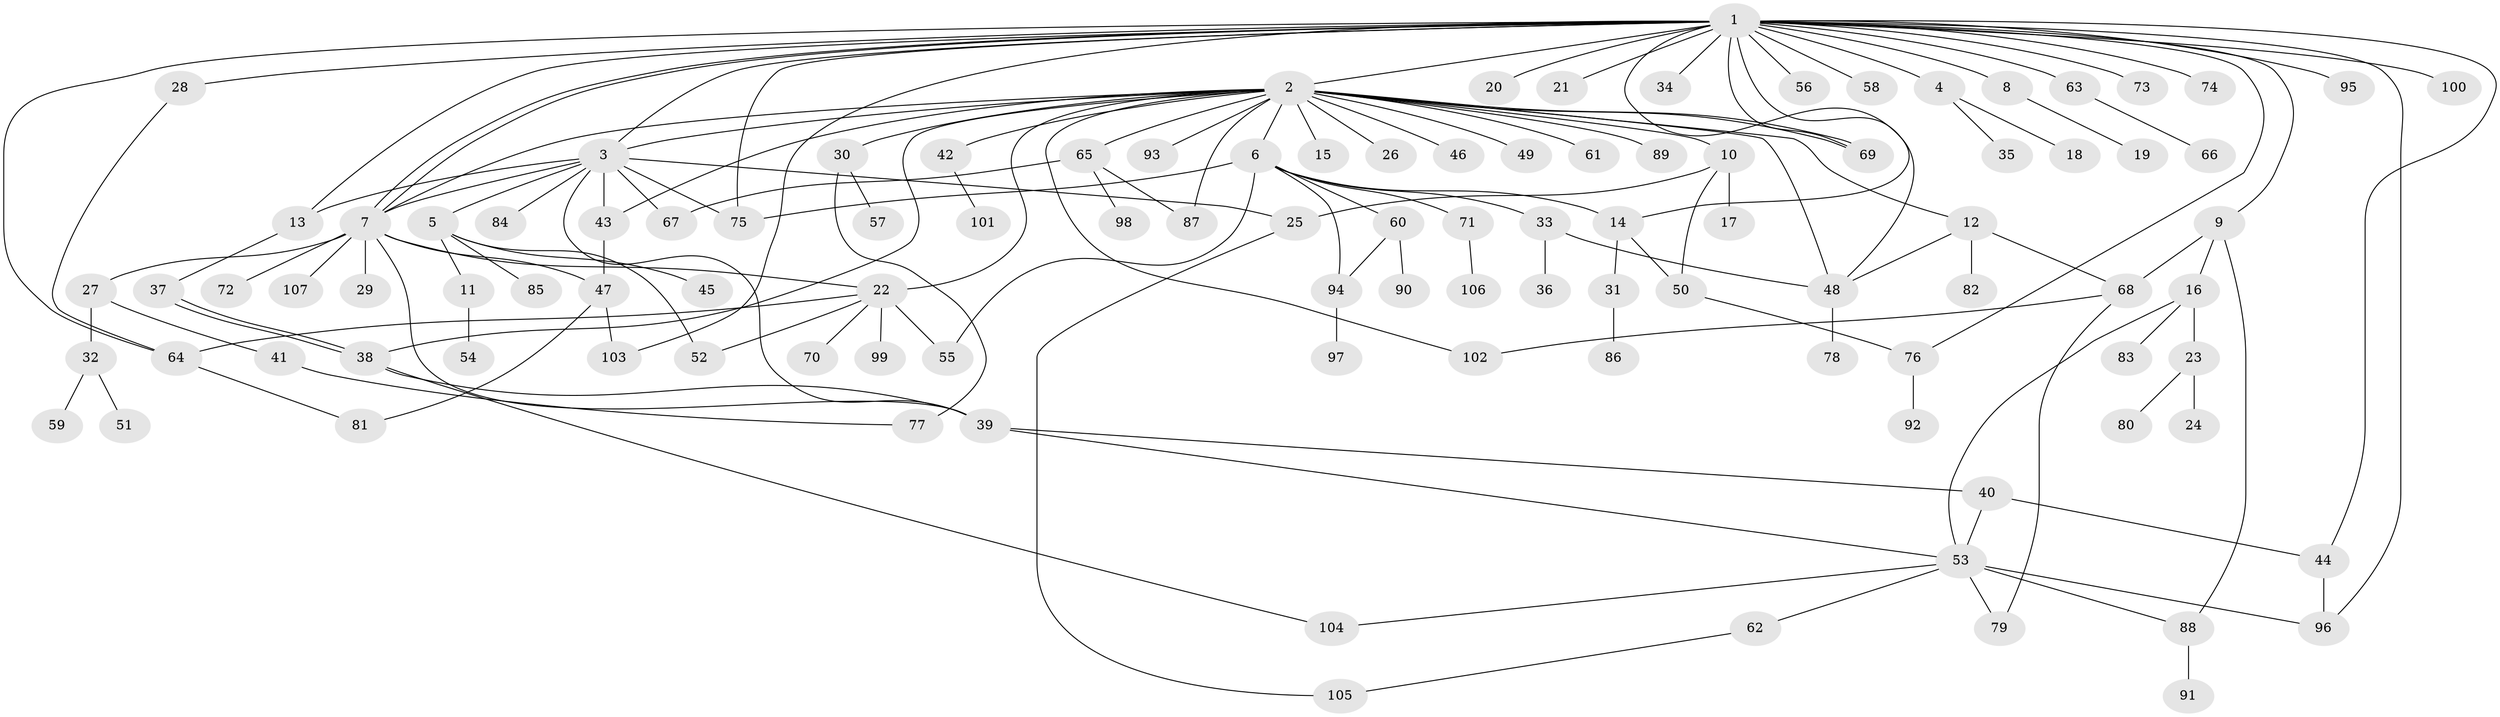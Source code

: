 // coarse degree distribution, {26: 0.012987012987012988, 23: 0.012987012987012988, 11: 0.012987012987012988, 2: 0.12987012987012986, 5: 0.07792207792207792, 8: 0.012987012987012988, 10: 0.012987012987012988, 1: 0.5324675324675324, 3: 0.12987012987012986, 4: 0.03896103896103896, 6: 0.012987012987012988, 7: 0.012987012987012988}
// Generated by graph-tools (version 1.1) at 2025/41/03/06/25 10:41:51]
// undirected, 107 vertices, 150 edges
graph export_dot {
graph [start="1"]
  node [color=gray90,style=filled];
  1;
  2;
  3;
  4;
  5;
  6;
  7;
  8;
  9;
  10;
  11;
  12;
  13;
  14;
  15;
  16;
  17;
  18;
  19;
  20;
  21;
  22;
  23;
  24;
  25;
  26;
  27;
  28;
  29;
  30;
  31;
  32;
  33;
  34;
  35;
  36;
  37;
  38;
  39;
  40;
  41;
  42;
  43;
  44;
  45;
  46;
  47;
  48;
  49;
  50;
  51;
  52;
  53;
  54;
  55;
  56;
  57;
  58;
  59;
  60;
  61;
  62;
  63;
  64;
  65;
  66;
  67;
  68;
  69;
  70;
  71;
  72;
  73;
  74;
  75;
  76;
  77;
  78;
  79;
  80;
  81;
  82;
  83;
  84;
  85;
  86;
  87;
  88;
  89;
  90;
  91;
  92;
  93;
  94;
  95;
  96;
  97;
  98;
  99;
  100;
  101;
  102;
  103;
  104;
  105;
  106;
  107;
  1 -- 2;
  1 -- 3;
  1 -- 4;
  1 -- 7;
  1 -- 7;
  1 -- 8;
  1 -- 9;
  1 -- 13;
  1 -- 14;
  1 -- 20;
  1 -- 21;
  1 -- 28;
  1 -- 34;
  1 -- 44;
  1 -- 48;
  1 -- 56;
  1 -- 58;
  1 -- 63;
  1 -- 64;
  1 -- 69;
  1 -- 73;
  1 -- 74;
  1 -- 75;
  1 -- 76;
  1 -- 95;
  1 -- 96;
  1 -- 100;
  1 -- 103;
  2 -- 3;
  2 -- 6;
  2 -- 7;
  2 -- 10;
  2 -- 12;
  2 -- 15;
  2 -- 22;
  2 -- 26;
  2 -- 30;
  2 -- 38;
  2 -- 42;
  2 -- 43;
  2 -- 46;
  2 -- 48;
  2 -- 49;
  2 -- 61;
  2 -- 65;
  2 -- 69;
  2 -- 69;
  2 -- 87;
  2 -- 89;
  2 -- 93;
  2 -- 102;
  3 -- 5;
  3 -- 7;
  3 -- 13;
  3 -- 25;
  3 -- 39;
  3 -- 43;
  3 -- 67;
  3 -- 75;
  3 -- 84;
  4 -- 18;
  4 -- 35;
  5 -- 11;
  5 -- 45;
  5 -- 52;
  5 -- 85;
  6 -- 14;
  6 -- 33;
  6 -- 55;
  6 -- 60;
  6 -- 71;
  6 -- 75;
  6 -- 94;
  7 -- 22;
  7 -- 27;
  7 -- 29;
  7 -- 39;
  7 -- 47;
  7 -- 72;
  7 -- 107;
  8 -- 19;
  9 -- 16;
  9 -- 68;
  9 -- 88;
  10 -- 17;
  10 -- 25;
  10 -- 50;
  11 -- 54;
  12 -- 48;
  12 -- 68;
  12 -- 82;
  13 -- 37;
  14 -- 31;
  14 -- 50;
  16 -- 23;
  16 -- 53;
  16 -- 83;
  22 -- 52;
  22 -- 55;
  22 -- 64;
  22 -- 70;
  22 -- 99;
  23 -- 24;
  23 -- 80;
  25 -- 105;
  27 -- 32;
  27 -- 41;
  28 -- 64;
  30 -- 57;
  30 -- 77;
  31 -- 86;
  32 -- 51;
  32 -- 59;
  33 -- 36;
  33 -- 48;
  37 -- 38;
  37 -- 38;
  38 -- 39;
  38 -- 104;
  39 -- 40;
  39 -- 53;
  40 -- 44;
  40 -- 53;
  41 -- 77;
  42 -- 101;
  43 -- 47;
  44 -- 96;
  47 -- 81;
  47 -- 103;
  48 -- 78;
  50 -- 76;
  53 -- 62;
  53 -- 79;
  53 -- 88;
  53 -- 96;
  53 -- 104;
  60 -- 90;
  60 -- 94;
  62 -- 105;
  63 -- 66;
  64 -- 81;
  65 -- 67;
  65 -- 87;
  65 -- 98;
  68 -- 79;
  68 -- 102;
  71 -- 106;
  76 -- 92;
  88 -- 91;
  94 -- 97;
}
